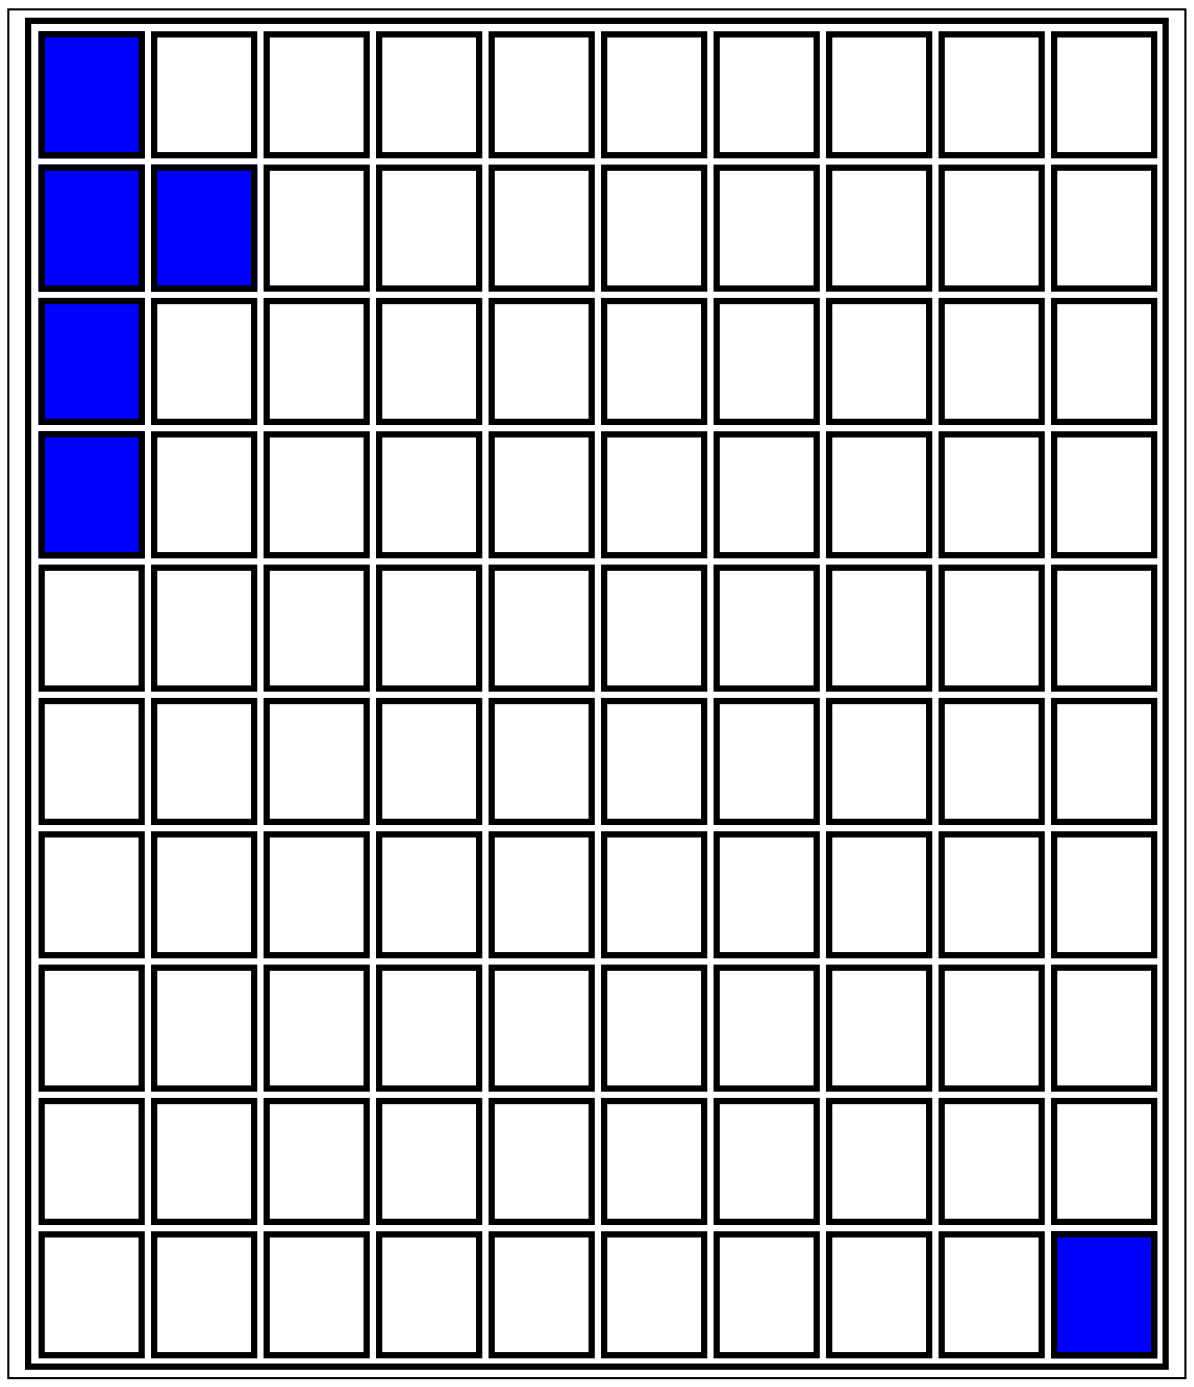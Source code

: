 
digraph G {a0 [shape=record label=<<TABLE border="3" cellspacing="3" cellpadding="20">
<TR>
<TD bgcolor="blue"> </TD>
<TD> </TD>
<TD> </TD>
<TD> </TD>
<TD> </TD>
<TD> </TD>
<TD> </TD>
<TD> </TD>
<TD> </TD>
<TD> </TD>
</TR>
<TR>
<TD bgcolor="blue"> </TD>
<TD bgcolor="blue"> </TD>
<TD> </TD>
<TD> </TD>
<TD> </TD>
<TD> </TD>
<TD> </TD>
<TD> </TD>
<TD> </TD>
<TD> </TD>
</TR>
<TR>
<TD bgcolor="blue"> </TD>
<TD> </TD>
<TD> </TD>
<TD> </TD>
<TD> </TD>
<TD> </TD>
<TD> </TD>
<TD> </TD>
<TD> </TD>
<TD> </TD>
</TR>
<TR>
<TD bgcolor="blue"> </TD>
<TD> </TD>
<TD> </TD>
<TD> </TD>
<TD> </TD>
<TD> </TD>
<TD> </TD>
<TD> </TD>
<TD> </TD>
<TD> </TD>
</TR>
<TR>
<TD> </TD>
<TD> </TD>
<TD> </TD>
<TD> </TD>
<TD> </TD>
<TD> </TD>
<TD> </TD>
<TD> </TD>
<TD> </TD>
<TD> </TD>
</TR>
<TR>
<TD> </TD>
<TD> </TD>
<TD> </TD>
<TD> </TD>
<TD> </TD>
<TD> </TD>
<TD> </TD>
<TD> </TD>
<TD> </TD>
<TD> </TD>
</TR>
<TR>
<TD> </TD>
<TD> </TD>
<TD> </TD>
<TD> </TD>
<TD> </TD>
<TD> </TD>
<TD> </TD>
<TD> </TD>
<TD> </TD>
<TD> </TD>
</TR>
<TR>
<TD> </TD>
<TD> </TD>
<TD> </TD>
<TD> </TD>
<TD> </TD>
<TD> </TD>
<TD> </TD>
<TD> </TD>
<TD> </TD>
<TD> </TD>
</TR>
<TR>
<TD> </TD>
<TD> </TD>
<TD> </TD>
<TD> </TD>
<TD> </TD>
<TD> </TD>
<TD> </TD>
<TD> </TD>
<TD> </TD>
<TD> </TD>
</TR>
<TR>
<TD> </TD>
<TD> </TD>
<TD> </TD>
<TD> </TD>
<TD> </TD>
<TD> </TD>
<TD> </TD>
<TD> </TD>
<TD> </TD>
<TD bgcolor="blue"> </TD>
</TR>
</TABLE>>];}